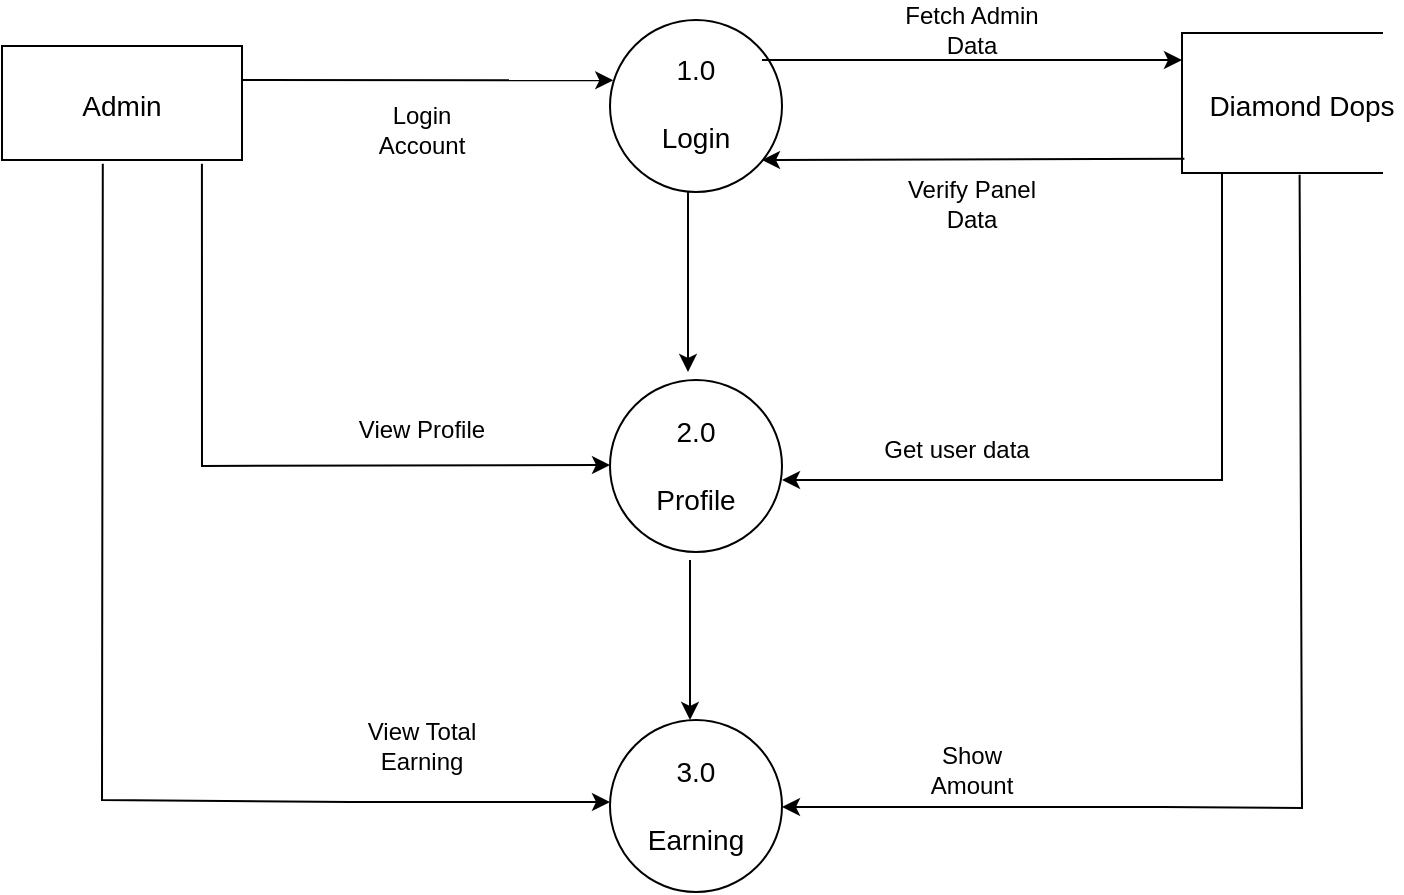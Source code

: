 <mxfile version="23.1.5" type="device">
  <diagram name="Page-1" id="5q3zt_JvMtpOoHQjZTyS">
    <mxGraphModel dx="1050" dy="557" grid="1" gridSize="10" guides="1" tooltips="1" connect="1" arrows="1" fold="1" page="1" pageScale="1" pageWidth="827" pageHeight="1169" math="0" shadow="0">
      <root>
        <mxCell id="0" />
        <mxCell id="1" parent="0" />
        <mxCell id="oW_0_tigqxMaFn5Bn4yu-1" value="" style="ellipse;whiteSpace=wrap;html=1;aspect=fixed;" vertex="1" parent="1">
          <mxGeometry x="374" y="90" width="86" height="86" as="geometry" />
        </mxCell>
        <mxCell id="oW_0_tigqxMaFn5Bn4yu-2" value="" style="ellipse;whiteSpace=wrap;html=1;aspect=fixed;" vertex="1" parent="1">
          <mxGeometry x="374" y="270" width="86" height="86" as="geometry" />
        </mxCell>
        <mxCell id="oW_0_tigqxMaFn5Bn4yu-3" value="" style="ellipse;whiteSpace=wrap;html=1;aspect=fixed;" vertex="1" parent="1">
          <mxGeometry x="374" y="440" width="86" height="86" as="geometry" />
        </mxCell>
        <mxCell id="oW_0_tigqxMaFn5Bn4yu-4" value="" style="endArrow=classic;html=1;rounded=0;" edge="1" parent="1">
          <mxGeometry relative="1" as="geometry">
            <mxPoint x="413" y="176" as="sourcePoint" />
            <mxPoint x="413" y="266" as="targetPoint" />
          </mxGeometry>
        </mxCell>
        <mxCell id="oW_0_tigqxMaFn5Bn4yu-8" value="" style="endArrow=classic;html=1;rounded=0;" edge="1" parent="1">
          <mxGeometry relative="1" as="geometry">
            <mxPoint x="414" y="360" as="sourcePoint" />
            <mxPoint x="414" y="440" as="targetPoint" />
          </mxGeometry>
        </mxCell>
        <mxCell id="oW_0_tigqxMaFn5Bn4yu-9" value="" style="rounded=0;whiteSpace=wrap;html=1;" vertex="1" parent="1">
          <mxGeometry x="70" y="103" width="120" height="57" as="geometry" />
        </mxCell>
        <mxCell id="oW_0_tigqxMaFn5Bn4yu-10" value="" style="endArrow=classic;html=1;rounded=0;entryX=0.019;entryY=0.351;entryDx=0;entryDy=0;entryPerimeter=0;" edge="1" parent="1" target="oW_0_tigqxMaFn5Bn4yu-1">
          <mxGeometry relative="1" as="geometry">
            <mxPoint x="190" y="120" as="sourcePoint" />
            <mxPoint x="350" y="120" as="targetPoint" />
          </mxGeometry>
        </mxCell>
        <mxCell id="oW_0_tigqxMaFn5Bn4yu-14" value="&lt;font style=&quot;font-size: 14px;&quot;&gt;Admin&lt;/font&gt;" style="text;html=1;align=center;verticalAlign=middle;whiteSpace=wrap;rounded=0;" vertex="1" parent="1">
          <mxGeometry x="100" y="118" width="60" height="30" as="geometry" />
        </mxCell>
        <mxCell id="oW_0_tigqxMaFn5Bn4yu-15" value="" style="shape=partialRectangle;whiteSpace=wrap;html=1;bottom=1;right=1;left=1;top=0;fillColor=none;routingCenterX=-0.5;direction=south;" vertex="1" parent="1">
          <mxGeometry x="660" y="96.5" width="100" height="70" as="geometry" />
        </mxCell>
        <mxCell id="oW_0_tigqxMaFn5Bn4yu-18" value="" style="endArrow=classic;html=1;rounded=0;exitX=0.833;exitY=1.032;exitDx=0;exitDy=0;exitPerimeter=0;" edge="1" parent="1" source="oW_0_tigqxMaFn5Bn4yu-9">
          <mxGeometry relative="1" as="geometry">
            <mxPoint x="170" y="313" as="sourcePoint" />
            <mxPoint x="374" y="312.5" as="targetPoint" />
            <Array as="points">
              <mxPoint x="170" y="313" />
            </Array>
          </mxGeometry>
        </mxCell>
        <mxCell id="oW_0_tigqxMaFn5Bn4yu-22" value="" style="endArrow=classic;html=1;rounded=0;exitX=0.833;exitY=1.032;exitDx=0;exitDy=0;exitPerimeter=0;" edge="1" parent="1">
          <mxGeometry relative="1" as="geometry">
            <mxPoint x="680" y="166.5" as="sourcePoint" />
            <mxPoint x="460" y="320" as="targetPoint" />
            <Array as="points">
              <mxPoint x="680" y="320" />
              <mxPoint x="650" y="320" />
            </Array>
          </mxGeometry>
        </mxCell>
        <mxCell id="oW_0_tigqxMaFn5Bn4yu-23" value="" style="endArrow=classic;html=1;rounded=0;entryX=0.019;entryY=0.351;entryDx=0;entryDy=0;entryPerimeter=0;" edge="1" parent="1">
          <mxGeometry relative="1" as="geometry">
            <mxPoint x="450" y="110" as="sourcePoint" />
            <mxPoint x="660" y="110" as="targetPoint" />
          </mxGeometry>
        </mxCell>
        <mxCell id="oW_0_tigqxMaFn5Bn4yu-25" value="" style="endArrow=classic;html=1;rounded=0;exitX=0.899;exitY=0.988;exitDx=0;exitDy=0;exitPerimeter=0;" edge="1" parent="1" source="oW_0_tigqxMaFn5Bn4yu-15">
          <mxGeometry relative="1" as="geometry">
            <mxPoint x="550" y="160" as="sourcePoint" />
            <mxPoint x="450" y="160" as="targetPoint" />
          </mxGeometry>
        </mxCell>
        <mxCell id="oW_0_tigqxMaFn5Bn4yu-26" value="" style="endArrow=classic;html=1;rounded=0;exitX=0.42;exitY=1.032;exitDx=0;exitDy=0;exitPerimeter=0;" edge="1" parent="1" source="oW_0_tigqxMaFn5Bn4yu-9">
          <mxGeometry relative="1" as="geometry">
            <mxPoint x="120" y="320" as="sourcePoint" />
            <mxPoint x="374" y="481" as="targetPoint" />
            <Array as="points">
              <mxPoint x="120" y="480" />
              <mxPoint x="244" y="481" />
            </Array>
          </mxGeometry>
        </mxCell>
        <mxCell id="oW_0_tigqxMaFn5Bn4yu-27" value="" style="endArrow=classic;html=1;rounded=0;exitX=1.013;exitY=0.412;exitDx=0;exitDy=0;exitPerimeter=0;" edge="1" parent="1" source="oW_0_tigqxMaFn5Bn4yu-15">
          <mxGeometry relative="1" as="geometry">
            <mxPoint x="720" y="320" as="sourcePoint" />
            <mxPoint x="460" y="483.5" as="targetPoint" />
            <Array as="points">
              <mxPoint x="720" y="484" />
              <mxPoint x="650" y="483.5" />
            </Array>
          </mxGeometry>
        </mxCell>
        <mxCell id="oW_0_tigqxMaFn5Bn4yu-28" value="&lt;font style=&quot;font-size: 14px;&quot;&gt;Diamond Dops&lt;/font&gt;" style="text;html=1;align=center;verticalAlign=middle;whiteSpace=wrap;rounded=0;" vertex="1" parent="1">
          <mxGeometry x="670" y="118" width="100" height="30" as="geometry" />
        </mxCell>
        <mxCell id="oW_0_tigqxMaFn5Bn4yu-29" value="Login Account" style="text;html=1;align=center;verticalAlign=middle;whiteSpace=wrap;rounded=0;" vertex="1" parent="1">
          <mxGeometry x="250" y="130" width="60" height="30" as="geometry" />
        </mxCell>
        <mxCell id="oW_0_tigqxMaFn5Bn4yu-30" value="Fetch Admin Data" style="text;html=1;align=center;verticalAlign=middle;whiteSpace=wrap;rounded=0;" vertex="1" parent="1">
          <mxGeometry x="520" y="80" width="70" height="30" as="geometry" />
        </mxCell>
        <mxCell id="oW_0_tigqxMaFn5Bn4yu-31" value="Verify Panel Data" style="text;html=1;align=center;verticalAlign=middle;whiteSpace=wrap;rounded=0;" vertex="1" parent="1">
          <mxGeometry x="520" y="166.5" width="70" height="30" as="geometry" />
        </mxCell>
        <mxCell id="oW_0_tigqxMaFn5Bn4yu-33" value="&lt;font style=&quot;font-size: 14px;&quot;&gt;1.0&lt;br&gt;&lt;br&gt;Login&lt;/font&gt;" style="text;html=1;align=center;verticalAlign=middle;whiteSpace=wrap;rounded=0;" vertex="1" parent="1">
          <mxGeometry x="387" y="116.5" width="60" height="30" as="geometry" />
        </mxCell>
        <mxCell id="oW_0_tigqxMaFn5Bn4yu-34" value="&lt;font style=&quot;font-size: 14px;&quot;&gt;2.0&lt;br&gt;&lt;br&gt;Profile&lt;/font&gt;" style="text;html=1;align=center;verticalAlign=middle;whiteSpace=wrap;rounded=0;" vertex="1" parent="1">
          <mxGeometry x="387" y="298" width="60" height="30" as="geometry" />
        </mxCell>
        <mxCell id="oW_0_tigqxMaFn5Bn4yu-35" value="&lt;font style=&quot;font-size: 14px;&quot;&gt;3.0&lt;br&gt;&lt;br&gt;Earning&lt;/font&gt;" style="text;html=1;align=center;verticalAlign=middle;whiteSpace=wrap;rounded=0;" vertex="1" parent="1">
          <mxGeometry x="387" y="468" width="60" height="30" as="geometry" />
        </mxCell>
        <mxCell id="oW_0_tigqxMaFn5Bn4yu-36" value="View Profile" style="text;html=1;align=center;verticalAlign=middle;whiteSpace=wrap;rounded=0;" vertex="1" parent="1">
          <mxGeometry x="235" y="280" width="90" height="30" as="geometry" />
        </mxCell>
        <mxCell id="oW_0_tigqxMaFn5Bn4yu-37" value="Get user data" style="text;html=1;align=center;verticalAlign=middle;whiteSpace=wrap;rounded=0;" vertex="1" parent="1">
          <mxGeometry x="510" y="290" width="75" height="30" as="geometry" />
        </mxCell>
        <mxCell id="oW_0_tigqxMaFn5Bn4yu-38" value="View Total Earning" style="text;html=1;align=center;verticalAlign=middle;whiteSpace=wrap;rounded=0;" vertex="1" parent="1">
          <mxGeometry x="250" y="438" width="60" height="30" as="geometry" />
        </mxCell>
        <mxCell id="oW_0_tigqxMaFn5Bn4yu-39" value="Show Amount" style="text;html=1;align=center;verticalAlign=middle;whiteSpace=wrap;rounded=0;" vertex="1" parent="1">
          <mxGeometry x="525" y="450" width="60" height="30" as="geometry" />
        </mxCell>
      </root>
    </mxGraphModel>
  </diagram>
</mxfile>
